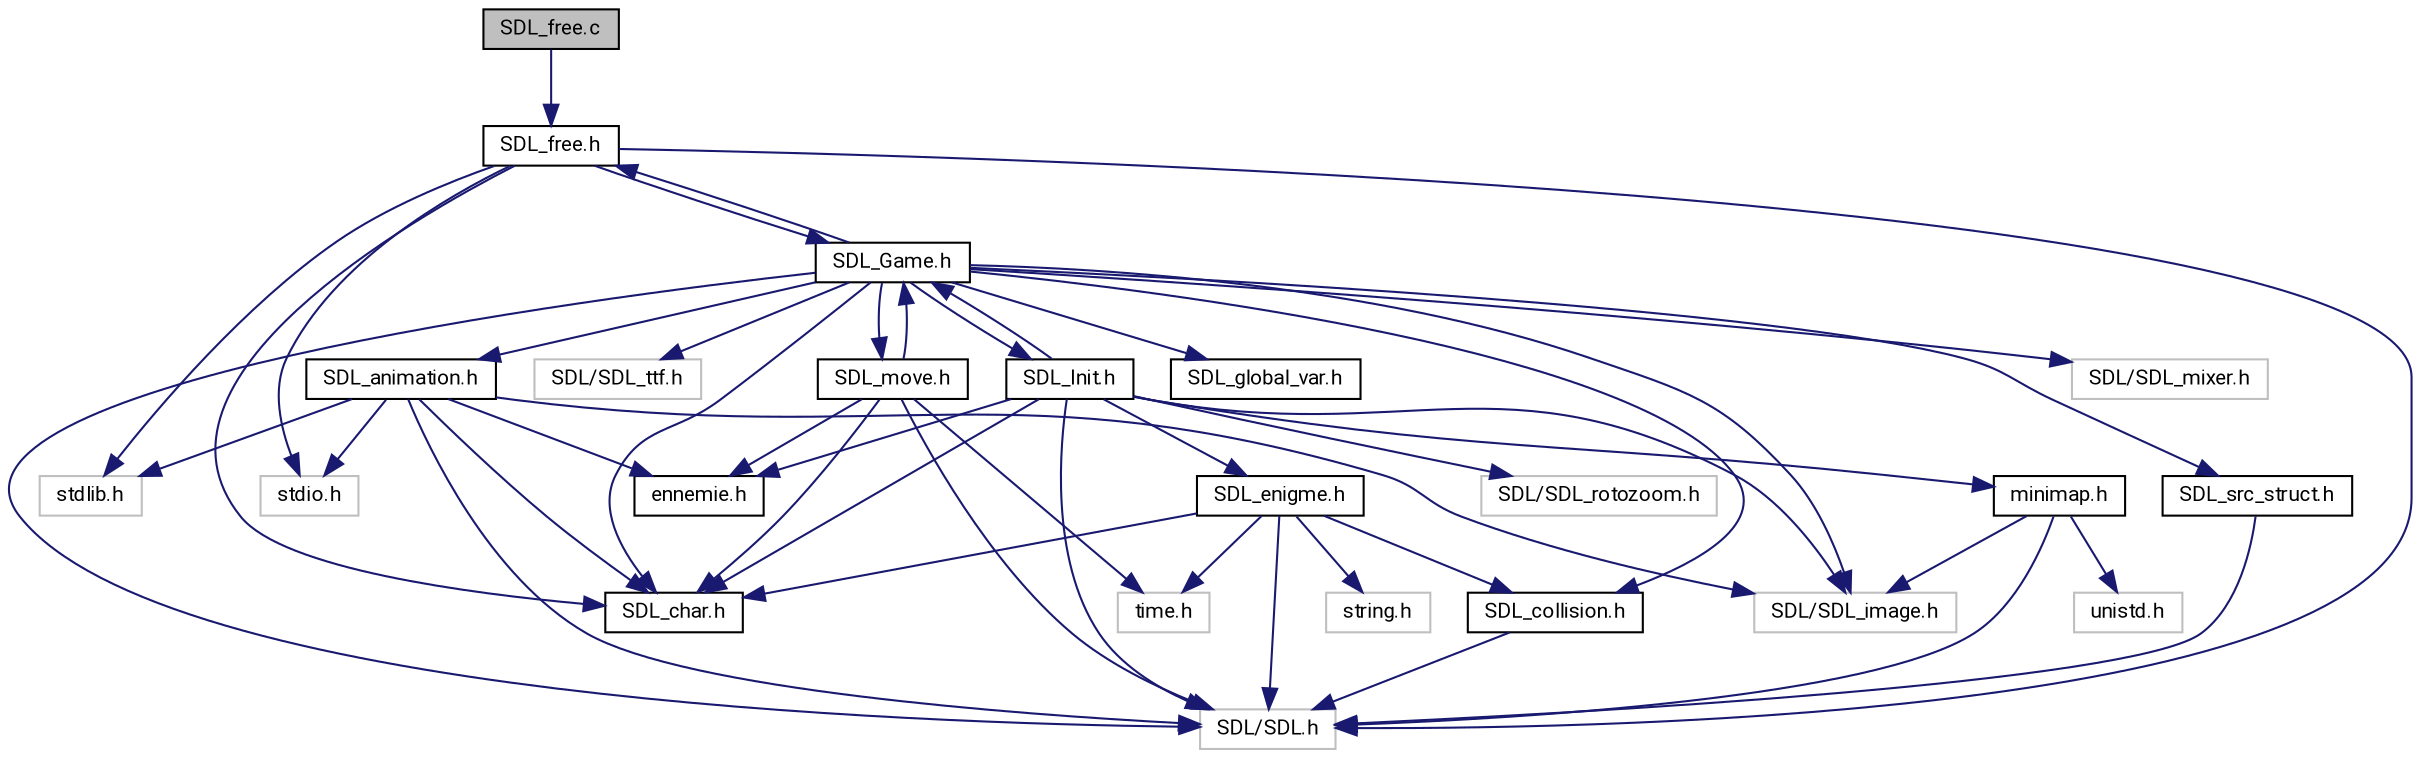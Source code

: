 digraph "SDL_free.c"
{
 // LATEX_PDF_SIZE
  edge [fontname="Roboto",fontsize="10",labelfontname="Roboto",labelfontsize="10"];
  node [fontname="Roboto",fontsize="10",shape=record];
  Node0 [label="SDL_free.c",height=0.2,width=0.4,color="black", fillcolor="grey75", style="filled", fontcolor="black",tooltip="free allocation libs"];
  Node0 -> Node1 [color="midnightblue",fontsize="10",style="solid",fontname="Roboto"];
  Node1 [label="SDL_free.h",height=0.2,width=0.4,color="black", fillcolor="white", style="filled",URL="$SDL__free_8h.html",tooltip=" "];
  Node1 -> Node2 [color="midnightblue",fontsize="10",style="solid",fontname="Roboto"];
  Node2 [label="SDL/SDL.h",height=0.2,width=0.4,color="grey75", fillcolor="white", style="filled",tooltip=" "];
  Node1 -> Node3 [color="midnightblue",fontsize="10",style="solid",fontname="Roboto"];
  Node3 [label="stdlib.h",height=0.2,width=0.4,color="grey75", fillcolor="white", style="filled",tooltip=" "];
  Node1 -> Node4 [color="midnightblue",fontsize="10",style="solid",fontname="Roboto"];
  Node4 [label="stdio.h",height=0.2,width=0.4,color="grey75", fillcolor="white", style="filled",tooltip=" "];
  Node1 -> Node5 [color="midnightblue",fontsize="10",style="solid",fontname="Roboto"];
  Node5 [label="SDL_char.h",height=0.2,width=0.4,color="black", fillcolor="white", style="filled",URL="$SDL__char_8h.html",tooltip=" "];
  Node1 -> Node6 [color="midnightblue",fontsize="10",style="solid",fontname="Roboto"];
  Node6 [label="SDL_Game.h",height=0.2,width=0.4,color="black", fillcolor="white", style="filled",URL="$SDL__Game_8h.html",tooltip=" "];
  Node6 -> Node2 [color="midnightblue",fontsize="10",style="solid",fontname="Roboto"];
  Node6 -> Node7 [color="midnightblue",fontsize="10",style="solid",fontname="Roboto"];
  Node7 [label="SDL/SDL_image.h",height=0.2,width=0.4,color="grey75", fillcolor="white", style="filled",tooltip=" "];
  Node6 -> Node8 [color="midnightblue",fontsize="10",style="solid",fontname="Roboto"];
  Node8 [label="SDL/SDL_mixer.h",height=0.2,width=0.4,color="grey75", fillcolor="white", style="filled",tooltip=" "];
  Node6 -> Node9 [color="midnightblue",fontsize="10",style="solid",fontname="Roboto"];
  Node9 [label="SDL/SDL_ttf.h",height=0.2,width=0.4,color="grey75", fillcolor="white", style="filled",tooltip=" "];
  Node6 -> Node10 [color="midnightblue",fontsize="10",style="solid",fontname="Roboto"];
  Node10 [label="SDL_src_struct.h",height=0.2,width=0.4,color="black", fillcolor="white", style="filled",URL="$SDL__src__struct_8h.html",tooltip=" "];
  Node10 -> Node2 [color="midnightblue",fontsize="10",style="solid",fontname="Roboto"];
  Node6 -> Node5 [color="midnightblue",fontsize="10",style="solid",fontname="Roboto"];
  Node6 -> Node11 [color="midnightblue",fontsize="10",style="solid",fontname="Roboto"];
  Node11 [label="SDL_move.h",height=0.2,width=0.4,color="black", fillcolor="white", style="filled",URL="$SDL__move_8h.html",tooltip=" "];
  Node11 -> Node12 [color="midnightblue",fontsize="10",style="solid",fontname="Roboto"];
  Node12 [label="time.h",height=0.2,width=0.4,color="grey75", fillcolor="white", style="filled",tooltip=" "];
  Node11 -> Node2 [color="midnightblue",fontsize="10",style="solid",fontname="Roboto"];
  Node11 -> Node5 [color="midnightblue",fontsize="10",style="solid",fontname="Roboto"];
  Node11 -> Node6 [color="midnightblue",fontsize="10",style="solid",fontname="Roboto"];
  Node11 -> Node13 [color="midnightblue",fontsize="10",style="solid",fontname="Roboto"];
  Node13 [label="ennemie.h",height=0.2,width=0.4,color="black", fillcolor="white", style="filled",URL="$ennemie_8h.html",tooltip=" "];
  Node6 -> Node14 [color="midnightblue",fontsize="10",style="solid",fontname="Roboto"];
  Node14 [label="SDL_animation.h",height=0.2,width=0.4,color="black", fillcolor="white", style="filled",URL="$SDL__animation_8h.html",tooltip=" "];
  Node14 -> Node2 [color="midnightblue",fontsize="10",style="solid",fontname="Roboto"];
  Node14 -> Node7 [color="midnightblue",fontsize="10",style="solid",fontname="Roboto"];
  Node14 -> Node3 [color="midnightblue",fontsize="10",style="solid",fontname="Roboto"];
  Node14 -> Node4 [color="midnightblue",fontsize="10",style="solid",fontname="Roboto"];
  Node14 -> Node5 [color="midnightblue",fontsize="10",style="solid",fontname="Roboto"];
  Node14 -> Node13 [color="midnightblue",fontsize="10",style="solid",fontname="Roboto"];
  Node6 -> Node15 [color="midnightblue",fontsize="10",style="solid",fontname="Roboto"];
  Node15 [label="SDL_collision.h",height=0.2,width=0.4,color="black", fillcolor="white", style="filled",URL="$SDL__collision_8h.html",tooltip=" "];
  Node15 -> Node2 [color="midnightblue",fontsize="10",style="solid",fontname="Roboto"];
  Node6 -> Node1 [color="midnightblue",fontsize="10",style="solid",fontname="Roboto"];
  Node6 -> Node16 [color="midnightblue",fontsize="10",style="solid",fontname="Roboto"];
  Node16 [label="SDL_Init.h",height=0.2,width=0.4,color="black", fillcolor="white", style="filled",URL="$SDL__Init_8h.html",tooltip=" "];
  Node16 -> Node2 [color="midnightblue",fontsize="10",style="solid",fontname="Roboto"];
  Node16 -> Node7 [color="midnightblue",fontsize="10",style="solid",fontname="Roboto"];
  Node16 -> Node5 [color="midnightblue",fontsize="10",style="solid",fontname="Roboto"];
  Node16 -> Node17 [color="midnightblue",fontsize="10",style="solid",fontname="Roboto"];
  Node17 [label="SDL_enigme.h",height=0.2,width=0.4,color="black", fillcolor="white", style="filled",URL="$SDL__enigme_8h.html",tooltip=" "];
  Node17 -> Node18 [color="midnightblue",fontsize="10",style="solid",fontname="Roboto"];
  Node18 [label="string.h",height=0.2,width=0.4,color="grey75", fillcolor="white", style="filled",tooltip=" "];
  Node17 -> Node2 [color="midnightblue",fontsize="10",style="solid",fontname="Roboto"];
  Node17 -> Node12 [color="midnightblue",fontsize="10",style="solid",fontname="Roboto"];
  Node17 -> Node5 [color="midnightblue",fontsize="10",style="solid",fontname="Roboto"];
  Node17 -> Node15 [color="midnightblue",fontsize="10",style="solid",fontname="Roboto"];
  Node16 -> Node6 [color="midnightblue",fontsize="10",style="solid",fontname="Roboto"];
  Node16 -> Node13 [color="midnightblue",fontsize="10",style="solid",fontname="Roboto"];
  Node16 -> Node19 [color="midnightblue",fontsize="10",style="solid",fontname="Roboto"];
  Node19 [label="minimap.h",height=0.2,width=0.4,color="black", fillcolor="white", style="filled",URL="$minimap_8h.html",tooltip=" "];
  Node19 -> Node2 [color="midnightblue",fontsize="10",style="solid",fontname="Roboto"];
  Node19 -> Node7 [color="midnightblue",fontsize="10",style="solid",fontname="Roboto"];
  Node19 -> Node20 [color="midnightblue",fontsize="10",style="solid",fontname="Roboto"];
  Node20 [label="unistd.h",height=0.2,width=0.4,color="grey75", fillcolor="white", style="filled",tooltip=" "];
  Node16 -> Node21 [color="midnightblue",fontsize="10",style="solid",fontname="Roboto"];
  Node21 [label="SDL/SDL_rotozoom.h",height=0.2,width=0.4,color="grey75", fillcolor="white", style="filled",tooltip=" "];
  Node6 -> Node22 [color="midnightblue",fontsize="10",style="solid",fontname="Roboto"];
  Node22 [label="SDL_global_var.h",height=0.2,width=0.4,color="black", fillcolor="white", style="filled",URL="$SDL__global__var_8h.html",tooltip=" "];
}

